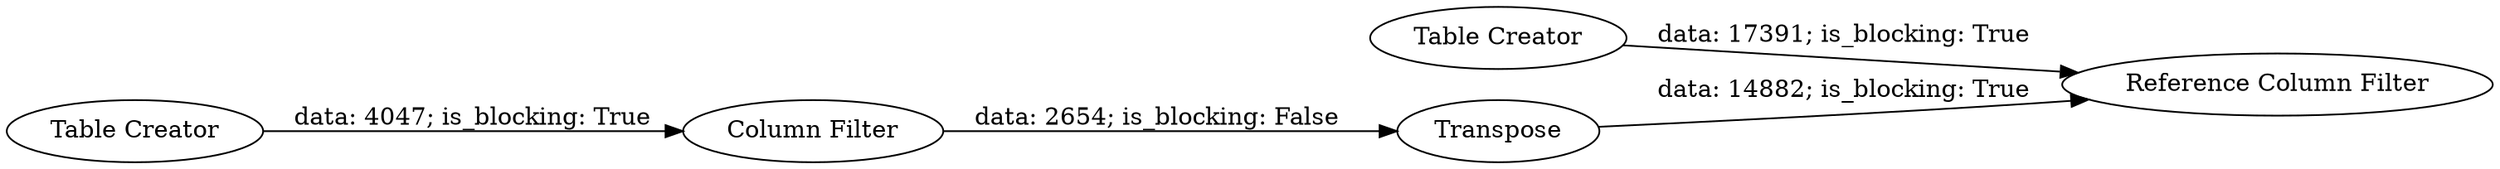 digraph {
	"8981390171916263205_3" [label=Transpose]
	"8981390171916263205_1" [label="Table Creator"]
	"8981390171916263205_2" [label="Table Creator"]
	"8981390171916263205_5" [label="Reference Column Filter"]
	"8981390171916263205_4" [label="Column Filter"]
	"8981390171916263205_2" -> "8981390171916263205_5" [label="data: 17391; is_blocking: True"]
	"8981390171916263205_4" -> "8981390171916263205_3" [label="data: 2654; is_blocking: False"]
	"8981390171916263205_1" -> "8981390171916263205_4" [label="data: 4047; is_blocking: True"]
	"8981390171916263205_3" -> "8981390171916263205_5" [label="data: 14882; is_blocking: True"]
	rankdir=LR
}
